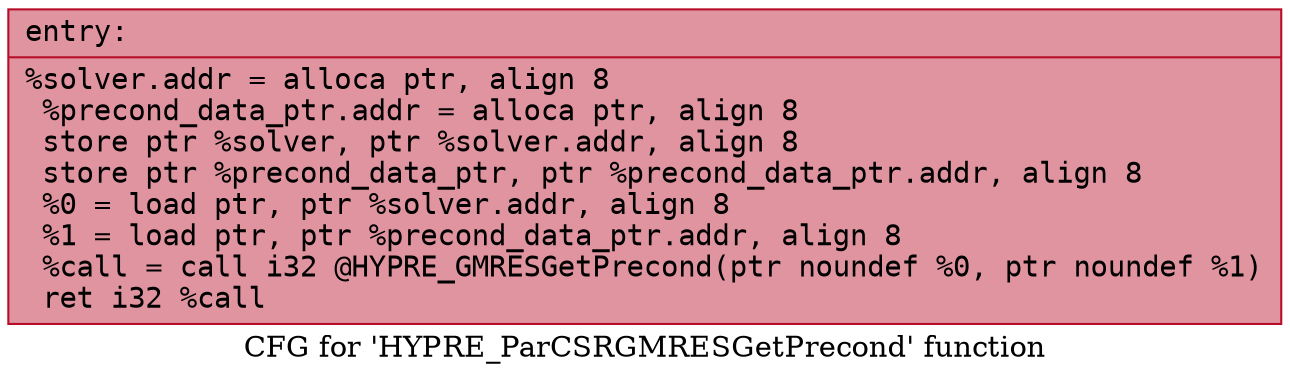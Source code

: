 digraph "CFG for 'HYPRE_ParCSRGMRESGetPrecond' function" {
	label="CFG for 'HYPRE_ParCSRGMRESGetPrecond' function";

	Node0x55e35e7667f0 [shape=record,color="#b70d28ff", style=filled, fillcolor="#b70d2870" fontname="Courier",label="{entry:\l|  %solver.addr = alloca ptr, align 8\l  %precond_data_ptr.addr = alloca ptr, align 8\l  store ptr %solver, ptr %solver.addr, align 8\l  store ptr %precond_data_ptr, ptr %precond_data_ptr.addr, align 8\l  %0 = load ptr, ptr %solver.addr, align 8\l  %1 = load ptr, ptr %precond_data_ptr.addr, align 8\l  %call = call i32 @HYPRE_GMRESGetPrecond(ptr noundef %0, ptr noundef %1)\l  ret i32 %call\l}"];
}
